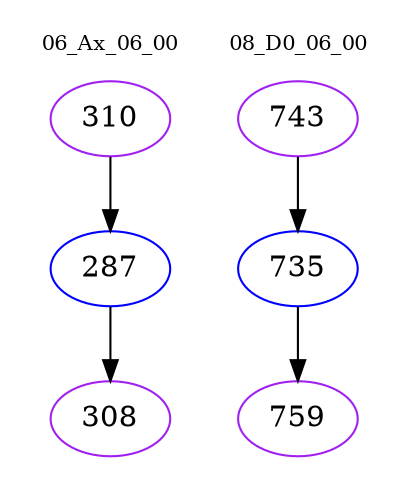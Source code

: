 digraph{
subgraph cluster_0 {
color = white
label = "06_Ax_06_00";
fontsize=10;
T0_310 [label="310", color="purple"]
T0_310 -> T0_287 [color="black"]
T0_287 [label="287", color="blue"]
T0_287 -> T0_308 [color="black"]
T0_308 [label="308", color="purple"]
}
subgraph cluster_1 {
color = white
label = "08_D0_06_00";
fontsize=10;
T1_743 [label="743", color="purple"]
T1_743 -> T1_735 [color="black"]
T1_735 [label="735", color="blue"]
T1_735 -> T1_759 [color="black"]
T1_759 [label="759", color="purple"]
}
}

